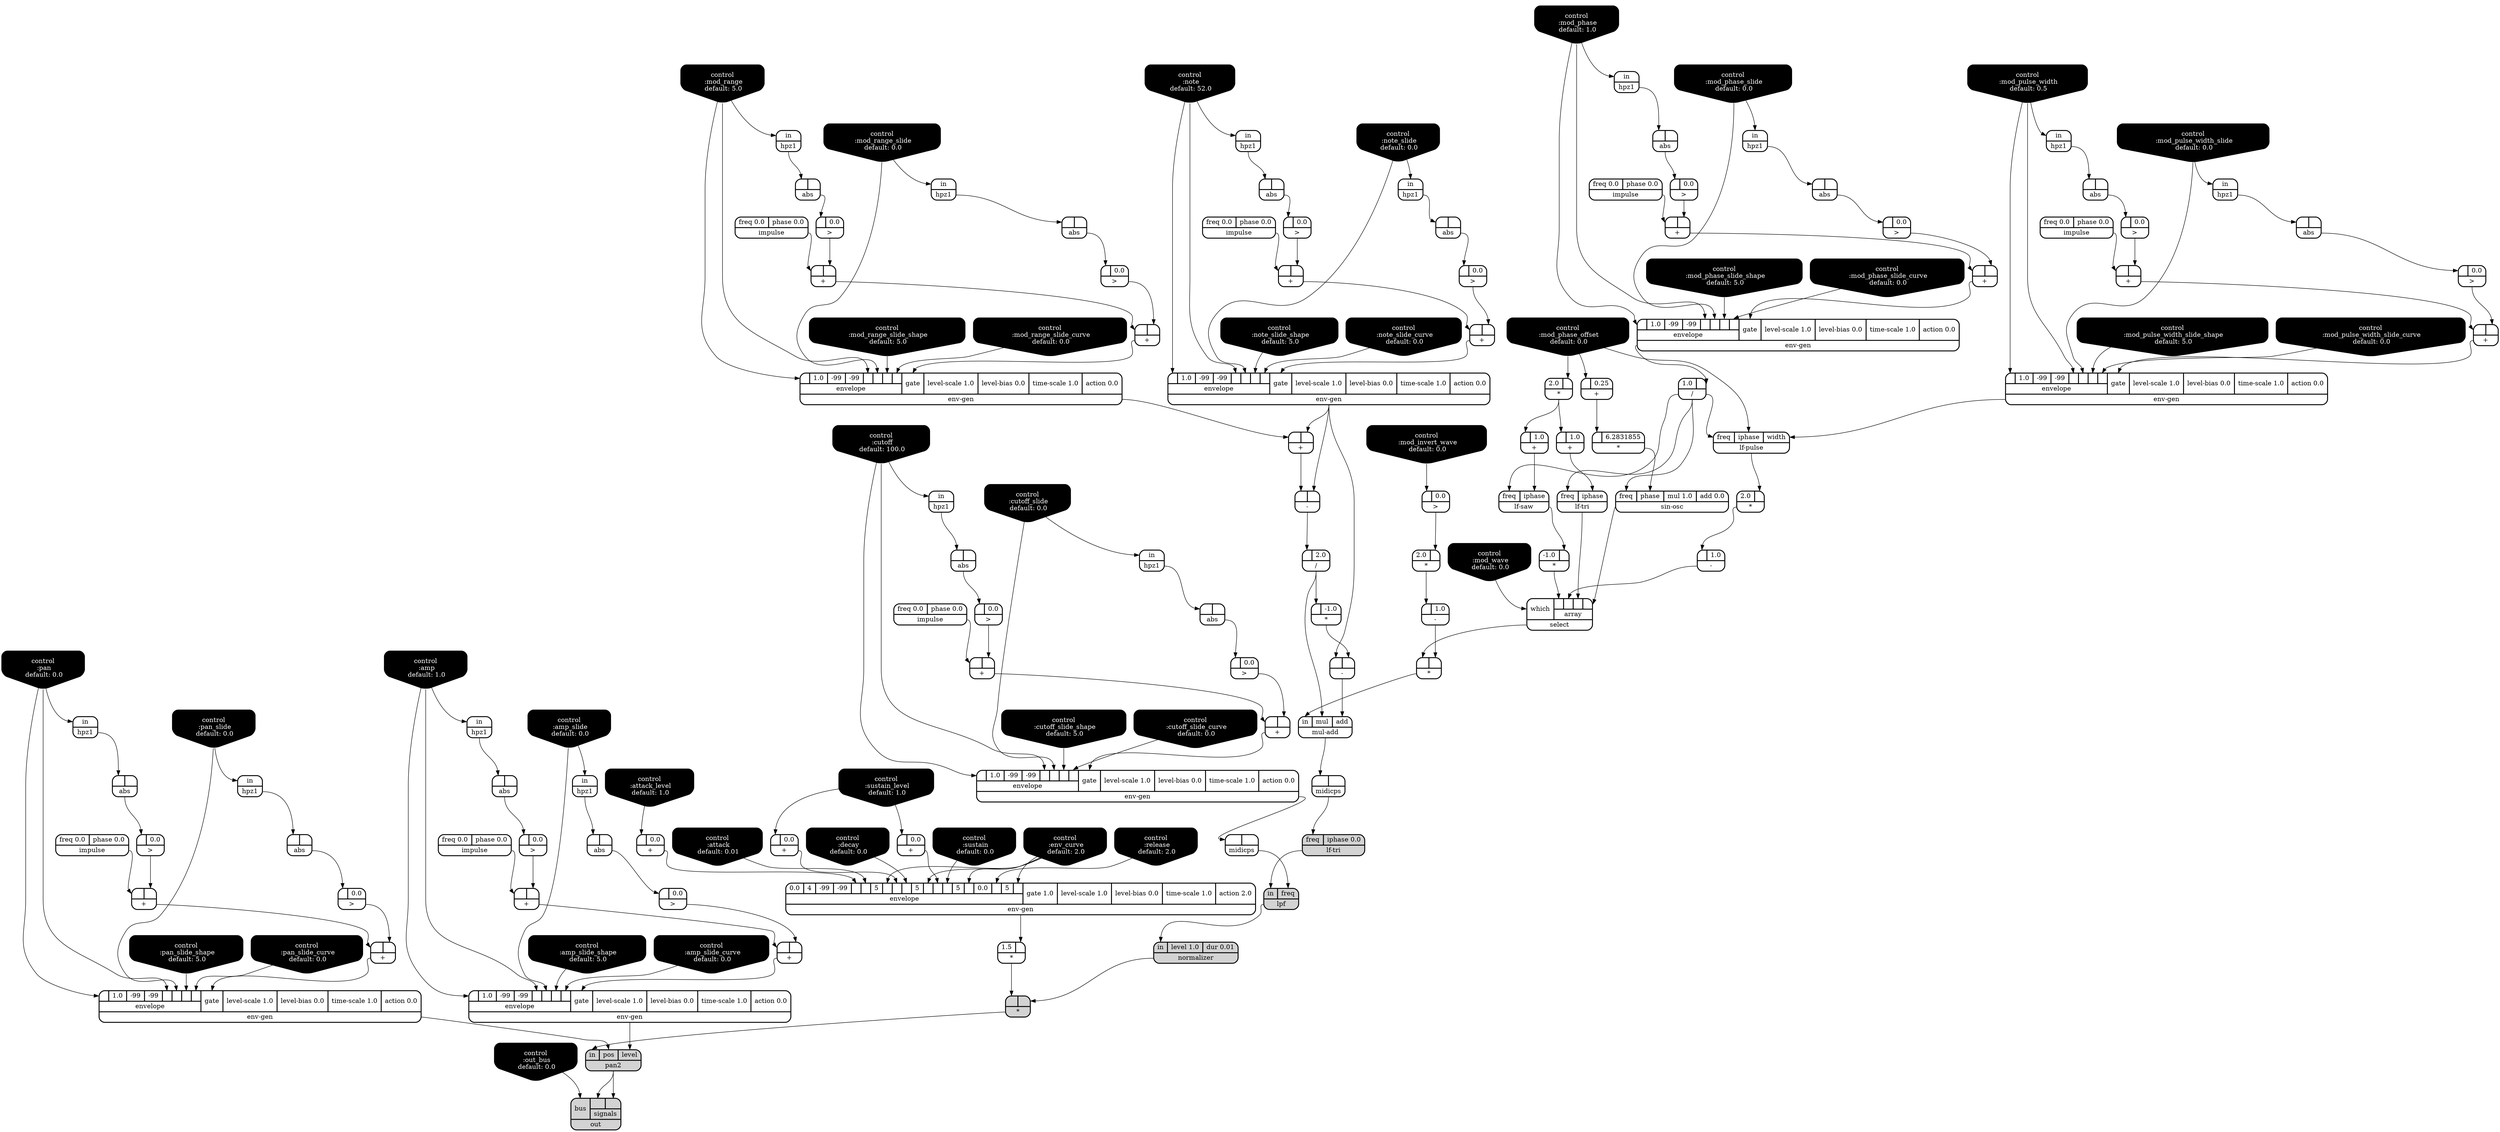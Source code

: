 digraph synthdef {
50 [label = "{{ <a> 2.0|<b> } |<__UG_NAME__>* }" style="bold, rounded" shape=record rankdir=LR];
83 [label = "{{ <a> -1.0|<b> } |<__UG_NAME__>* }" style="bold, rounded" shape=record rankdir=LR];
95 [label = "{{ <a> 2.0|<b> } |<__UG_NAME__>* }" style="bold, rounded" shape=record rankdir=LR];
99 [label = "{{ <a> |<b> 6.2831855} |<__UG_NAME__>* }" style="bold, rounded" shape=record rankdir=LR];
103 [label = "{{ <a> 2.0|<b> } |<__UG_NAME__>* }" style="bold, rounded" shape=record rankdir=LR];
105 [label = "{{ <a> |<b> } |<__UG_NAME__>* }" style="bold, rounded" shape=record rankdir=LR];
107 [label = "{{ <a> |<b> -1.0} |<__UG_NAME__>* }" style="bold, rounded" shape=record rankdir=LR];
130 [label = "{{ <a> 1.5|<b> } |<__UG_NAME__>* }" style="bold, rounded" shape=record rankdir=LR];
131 [label = "{{ <a> |<b> } |<__UG_NAME__>* }" style="filled, bold, rounded"  shape=record rankdir=LR];
46 [label = "{{ <a> |<b> } |<__UG_NAME__>+ }" style="bold, rounded" shape=record rankdir=LR];
49 [label = "{{ <a> |<b> 0.25} |<__UG_NAME__>+ }" style="bold, rounded" shape=record rankdir=LR];
55 [label = "{{ <a> |<b> } |<__UG_NAME__>+ }" style="bold, rounded" shape=record rankdir=LR];
59 [label = "{{ <a> |<b> } |<__UG_NAME__>+ }" style="bold, rounded" shape=record rankdir=LR];
65 [label = "{{ <a> |<b> } |<__UG_NAME__>+ }" style="bold, rounded" shape=record rankdir=LR];
69 [label = "{{ <a> |<b> } |<__UG_NAME__>+ }" style="bold, rounded" shape=record rankdir=LR];
71 [label = "{{ <a> |<b> } |<__UG_NAME__>+ }" style="bold, rounded" shape=record rankdir=LR];
76 [label = "{{ <a> |<b> } |<__UG_NAME__>+ }" style="bold, rounded" shape=record rankdir=LR];
78 [label = "{{ <a> |<b> } |<__UG_NAME__>+ }" style="bold, rounded" shape=record rankdir=LR];
81 [label = "{{ <a> |<b> 1.0} |<__UG_NAME__>+ }" style="bold, rounded" shape=record rankdir=LR];
88 [label = "{{ <a> |<b> } |<__UG_NAME__>+ }" style="bold, rounded" shape=record rankdir=LR];
92 [label = "{{ <a> |<b> } |<__UG_NAME__>+ }" style="bold, rounded" shape=record rankdir=LR];
97 [label = "{{ <a> |<b> 1.0} |<__UG_NAME__>+ }" style="bold, rounded" shape=record rankdir=LR];
116 [label = "{{ <a> |<b> } |<__UG_NAME__>+ }" style="bold, rounded" shape=record rankdir=LR];
120 [label = "{{ <a> |<b> } |<__UG_NAME__>+ }" style="bold, rounded" shape=record rankdir=LR];
126 [label = "{{ <a> |<b> 0.0} |<__UG_NAME__>+ }" style="bold, rounded" shape=record rankdir=LR];
127 [label = "{{ <a> |<b> 0.0} |<__UG_NAME__>+ }" style="bold, rounded" shape=record rankdir=LR];
128 [label = "{{ <a> |<b> 0.0} |<__UG_NAME__>+ }" style="bold, rounded" shape=record rankdir=LR];
135 [label = "{{ <a> |<b> } |<__UG_NAME__>+ }" style="bold, rounded" shape=record rankdir=LR];
137 [label = "{{ <a> |<b> } |<__UG_NAME__>+ }" style="bold, rounded" shape=record rankdir=LR];
142 [label = "{{ <a> |<b> } |<__UG_NAME__>+ }" style="bold, rounded" shape=record rankdir=LR];
77 [label = "{{ <a> |<b> } |<__UG_NAME__>- }" style="bold, rounded" shape=record rankdir=LR];
96 [label = "{{ <a> |<b> 1.0} |<__UG_NAME__>- }" style="bold, rounded" shape=record rankdir=LR];
104 [label = "{{ <a> |<b> 1.0} |<__UG_NAME__>- }" style="bold, rounded" shape=record rankdir=LR];
108 [label = "{{ <a> |<b> } |<__UG_NAME__>- }" style="bold, rounded" shape=record rankdir=LR];
80 [label = "{{ <a> 1.0|<b> } |<__UG_NAME__>/ }" style="bold, rounded" shape=record rankdir=LR];
106 [label = "{{ <a> |<b> 2.0} |<__UG_NAME__>/ }" style="bold, rounded" shape=record rankdir=LR];
41 [label = "{{ <a> |<b> 0.0} |<__UG_NAME__>\> }" style="bold, rounded" shape=record rankdir=LR];
45 [label = "{{ <a> |<b> 0.0} |<__UG_NAME__>\> }" style="bold, rounded" shape=record rankdir=LR];
54 [label = "{{ <a> |<b> 0.0} |<__UG_NAME__>\> }" style="bold, rounded" shape=record rankdir=LR];
58 [label = "{{ <a> |<b> 0.0} |<__UG_NAME__>\> }" style="bold, rounded" shape=record rankdir=LR];
64 [label = "{{ <a> |<b> 0.0} |<__UG_NAME__>\> }" style="bold, rounded" shape=record rankdir=LR];
68 [label = "{{ <a> |<b> 0.0} |<__UG_NAME__>\> }" style="bold, rounded" shape=record rankdir=LR];
75 [label = "{{ <a> |<b> 0.0} |<__UG_NAME__>\> }" style="bold, rounded" shape=record rankdir=LR];
87 [label = "{{ <a> |<b> 0.0} |<__UG_NAME__>\> }" style="bold, rounded" shape=record rankdir=LR];
91 [label = "{{ <a> |<b> 0.0} |<__UG_NAME__>\> }" style="bold, rounded" shape=record rankdir=LR];
102 [label = "{{ <a> |<b> 0.0} |<__UG_NAME__>\> }" style="bold, rounded" shape=record rankdir=LR];
115 [label = "{{ <a> |<b> 0.0} |<__UG_NAME__>\> }" style="bold, rounded" shape=record rankdir=LR];
119 [label = "{{ <a> |<b> 0.0} |<__UG_NAME__>\> }" style="bold, rounded" shape=record rankdir=LR];
134 [label = "{{ <a> |<b> 0.0} |<__UG_NAME__>\> }" style="bold, rounded" shape=record rankdir=LR];
136 [label = "{{ <a> |<b> 0.0} |<__UG_NAME__>\> }" style="bold, rounded" shape=record rankdir=LR];
141 [label = "{{ <a> |<b> 0.0} |<__UG_NAME__>\> }" style="bold, rounded" shape=record rankdir=LR];
40 [label = "{{ <a> |<b> } |<__UG_NAME__>abs }" style="bold, rounded" shape=record rankdir=LR];
44 [label = "{{ <a> |<b> } |<__UG_NAME__>abs }" style="bold, rounded" shape=record rankdir=LR];
48 [label = "{{ <a> |<b> } |<__UG_NAME__>abs }" style="bold, rounded" shape=record rankdir=LR];
53 [label = "{{ <a> |<b> } |<__UG_NAME__>abs }" style="bold, rounded" shape=record rankdir=LR];
57 [label = "{{ <a> |<b> } |<__UG_NAME__>abs }" style="bold, rounded" shape=record rankdir=LR];
63 [label = "{{ <a> |<b> } |<__UG_NAME__>abs }" style="bold, rounded" shape=record rankdir=LR];
67 [label = "{{ <a> |<b> } |<__UG_NAME__>abs }" style="bold, rounded" shape=record rankdir=LR];
74 [label = "{{ <a> |<b> } |<__UG_NAME__>abs }" style="bold, rounded" shape=record rankdir=LR];
86 [label = "{{ <a> |<b> } |<__UG_NAME__>abs }" style="bold, rounded" shape=record rankdir=LR];
90 [label = "{{ <a> |<b> } |<__UG_NAME__>abs }" style="bold, rounded" shape=record rankdir=LR];
111 [label = "{{ <a> |<b> } |<__UG_NAME__>abs }" style="bold, rounded" shape=record rankdir=LR];
118 [label = "{{ <a> |<b> } |<__UG_NAME__>abs }" style="bold, rounded" shape=record rankdir=LR];
133 [label = "{{ <a> |<b> } |<__UG_NAME__>abs }" style="bold, rounded" shape=record rankdir=LR];
140 [label = "{{ <a> |<b> } |<__UG_NAME__>abs }" style="bold, rounded" shape=record rankdir=LR];
0 [label = "control
 :note
 default: 52.0" shape=invhouse style="rounded, filled, bold" fillcolor=black fontcolor=white ]; 
1 [label = "control
 :note_slide
 default: 0.0" shape=invhouse style="rounded, filled, bold" fillcolor=black fontcolor=white ]; 
2 [label = "control
 :note_slide_shape
 default: 5.0" shape=invhouse style="rounded, filled, bold" fillcolor=black fontcolor=white ]; 
3 [label = "control
 :note_slide_curve
 default: 0.0" shape=invhouse style="rounded, filled, bold" fillcolor=black fontcolor=white ]; 
4 [label = "control
 :amp
 default: 1.0" shape=invhouse style="rounded, filled, bold" fillcolor=black fontcolor=white ]; 
5 [label = "control
 :amp_slide
 default: 0.0" shape=invhouse style="rounded, filled, bold" fillcolor=black fontcolor=white ]; 
6 [label = "control
 :amp_slide_shape
 default: 5.0" shape=invhouse style="rounded, filled, bold" fillcolor=black fontcolor=white ]; 
7 [label = "control
 :amp_slide_curve
 default: 0.0" shape=invhouse style="rounded, filled, bold" fillcolor=black fontcolor=white ]; 
8 [label = "control
 :pan
 default: 0.0" shape=invhouse style="rounded, filled, bold" fillcolor=black fontcolor=white ]; 
9 [label = "control
 :pan_slide
 default: 0.0" shape=invhouse style="rounded, filled, bold" fillcolor=black fontcolor=white ]; 
10 [label = "control
 :pan_slide_shape
 default: 5.0" shape=invhouse style="rounded, filled, bold" fillcolor=black fontcolor=white ]; 
11 [label = "control
 :pan_slide_curve
 default: 0.0" shape=invhouse style="rounded, filled, bold" fillcolor=black fontcolor=white ]; 
12 [label = "control
 :attack
 default: 0.01" shape=invhouse style="rounded, filled, bold" fillcolor=black fontcolor=white ]; 
13 [label = "control
 :decay
 default: 0.0" shape=invhouse style="rounded, filled, bold" fillcolor=black fontcolor=white ]; 
14 [label = "control
 :sustain
 default: 0.0" shape=invhouse style="rounded, filled, bold" fillcolor=black fontcolor=white ]; 
15 [label = "control
 :release
 default: 2.0" shape=invhouse style="rounded, filled, bold" fillcolor=black fontcolor=white ]; 
16 [label = "control
 :attack_level
 default: 1.0" shape=invhouse style="rounded, filled, bold" fillcolor=black fontcolor=white ]; 
17 [label = "control
 :sustain_level
 default: 1.0" shape=invhouse style="rounded, filled, bold" fillcolor=black fontcolor=white ]; 
18 [label = "control
 :env_curve
 default: 2.0" shape=invhouse style="rounded, filled, bold" fillcolor=black fontcolor=white ]; 
19 [label = "control
 :cutoff
 default: 100.0" shape=invhouse style="rounded, filled, bold" fillcolor=black fontcolor=white ]; 
20 [label = "control
 :cutoff_slide
 default: 0.0" shape=invhouse style="rounded, filled, bold" fillcolor=black fontcolor=white ]; 
21 [label = "control
 :cutoff_slide_shape
 default: 5.0" shape=invhouse style="rounded, filled, bold" fillcolor=black fontcolor=white ]; 
22 [label = "control
 :cutoff_slide_curve
 default: 0.0" shape=invhouse style="rounded, filled, bold" fillcolor=black fontcolor=white ]; 
23 [label = "control
 :mod_phase
 default: 1.0" shape=invhouse style="rounded, filled, bold" fillcolor=black fontcolor=white ]; 
24 [label = "control
 :mod_phase_slide
 default: 0.0" shape=invhouse style="rounded, filled, bold" fillcolor=black fontcolor=white ]; 
25 [label = "control
 :mod_phase_slide_shape
 default: 5.0" shape=invhouse style="rounded, filled, bold" fillcolor=black fontcolor=white ]; 
26 [label = "control
 :mod_phase_slide_curve
 default: 0.0" shape=invhouse style="rounded, filled, bold" fillcolor=black fontcolor=white ]; 
27 [label = "control
 :mod_range
 default: 5.0" shape=invhouse style="rounded, filled, bold" fillcolor=black fontcolor=white ]; 
28 [label = "control
 :mod_range_slide
 default: 0.0" shape=invhouse style="rounded, filled, bold" fillcolor=black fontcolor=white ]; 
29 [label = "control
 :mod_range_slide_shape
 default: 5.0" shape=invhouse style="rounded, filled, bold" fillcolor=black fontcolor=white ]; 
30 [label = "control
 :mod_range_slide_curve
 default: 0.0" shape=invhouse style="rounded, filled, bold" fillcolor=black fontcolor=white ]; 
31 [label = "control
 :mod_pulse_width
 default: 0.5" shape=invhouse style="rounded, filled, bold" fillcolor=black fontcolor=white ]; 
32 [label = "control
 :mod_pulse_width_slide
 default: 0.0" shape=invhouse style="rounded, filled, bold" fillcolor=black fontcolor=white ]; 
33 [label = "control
 :mod_pulse_width_slide_shape
 default: 5.0" shape=invhouse style="rounded, filled, bold" fillcolor=black fontcolor=white ]; 
34 [label = "control
 :mod_pulse_width_slide_curve
 default: 0.0" shape=invhouse style="rounded, filled, bold" fillcolor=black fontcolor=white ]; 
35 [label = "control
 :mod_phase_offset
 default: 0.0" shape=invhouse style="rounded, filled, bold" fillcolor=black fontcolor=white ]; 
36 [label = "control
 :mod_wave
 default: 0.0" shape=invhouse style="rounded, filled, bold" fillcolor=black fontcolor=white ]; 
37 [label = "control
 :mod_invert_wave
 default: 0.0" shape=invhouse style="rounded, filled, bold" fillcolor=black fontcolor=white ]; 
38 [label = "control
 :out_bus
 default: 0.0" shape=invhouse style="rounded, filled, bold" fillcolor=black fontcolor=white ]; 
60 [label = "{{ {{<envelope___control___0>|1.0|-99|-99|<envelope___control___4>|<envelope___control___5>|<envelope___control___6>|<envelope___control___7>}|envelope}|<gate> gate|<level____scale> level-scale 1.0|<level____bias> level-bias 0.0|<time____scale> time-scale 1.0|<action> action 0.0} |<__UG_NAME__>env-gen }" style="bold, rounded" shape=record rankdir=LR];
70 [label = "{{ {{<envelope___control___0>|1.0|-99|-99|<envelope___control___4>|<envelope___control___5>|<envelope___control___6>|<envelope___control___7>}|envelope}|<gate> gate|<level____scale> level-scale 1.0|<level____bias> level-bias 0.0|<time____scale> time-scale 1.0|<action> action 0.0} |<__UG_NAME__>env-gen }" style="bold, rounded" shape=record rankdir=LR];
79 [label = "{{ {{<envelope___control___0>|1.0|-99|-99|<envelope___control___4>|<envelope___control___5>|<envelope___control___6>|<envelope___control___7>}|envelope}|<gate> gate|<level____scale> level-scale 1.0|<level____bias> level-bias 0.0|<time____scale> time-scale 1.0|<action> action 0.0} |<__UG_NAME__>env-gen }" style="bold, rounded" shape=record rankdir=LR];
93 [label = "{{ {{<envelope___control___0>|1.0|-99|-99|<envelope___control___4>|<envelope___control___5>|<envelope___control___6>|<envelope___control___7>}|envelope}|<gate> gate|<level____scale> level-scale 1.0|<level____bias> level-bias 0.0|<time____scale> time-scale 1.0|<action> action 0.0} |<__UG_NAME__>env-gen }" style="bold, rounded" shape=record rankdir=LR];
121 [label = "{{ {{<envelope___control___0>|1.0|-99|-99|<envelope___control___4>|<envelope___control___5>|<envelope___control___6>|<envelope___control___7>}|envelope}|<gate> gate|<level____scale> level-scale 1.0|<level____bias> level-bias 0.0|<time____scale> time-scale 1.0|<action> action 0.0} |<__UG_NAME__>env-gen }" style="bold, rounded" shape=record rankdir=LR];
129 [label = "{{ {{0.0|4|-99|-99|<envelope___binary____op____u____gen___4>|<envelope___control___5>|5|<envelope___control___7>|<envelope___binary____op____u____gen___8>|<envelope___control___9>|5|<envelope___control___11>|<envelope___binary____op____u____gen___12>|<envelope___control___13>|5|<envelope___control___15>|0.0|<envelope___control___17>|5|<envelope___control___19>}|envelope}|<gate> gate 1.0|<level____scale> level-scale 1.0|<level____bias> level-bias 0.0|<time____scale> time-scale 1.0|<action> action 2.0} |<__UG_NAME__>env-gen }" style="bold, rounded" shape=record rankdir=LR];
138 [label = "{{ {{<envelope___control___0>|1.0|-99|-99|<envelope___control___4>|<envelope___control___5>|<envelope___control___6>|<envelope___control___7>}|envelope}|<gate> gate|<level____scale> level-scale 1.0|<level____bias> level-bias 0.0|<time____scale> time-scale 1.0|<action> action 0.0} |<__UG_NAME__>env-gen }" style="bold, rounded" shape=record rankdir=LR];
143 [label = "{{ {{<envelope___control___0>|1.0|-99|-99|<envelope___control___4>|<envelope___control___5>|<envelope___control___6>|<envelope___control___7>}|envelope}|<gate> gate|<level____scale> level-scale 1.0|<level____bias> level-bias 0.0|<time____scale> time-scale 1.0|<action> action 0.0} |<__UG_NAME__>env-gen }" style="bold, rounded" shape=record rankdir=LR];
39 [label = "{{ <in> in} |<__UG_NAME__>hpz1 }" style="bold, rounded" shape=record rankdir=LR];
43 [label = "{{ <in> in} |<__UG_NAME__>hpz1 }" style="bold, rounded" shape=record rankdir=LR];
47 [label = "{{ <in> in} |<__UG_NAME__>hpz1 }" style="bold, rounded" shape=record rankdir=LR];
52 [label = "{{ <in> in} |<__UG_NAME__>hpz1 }" style="bold, rounded" shape=record rankdir=LR];
56 [label = "{{ <in> in} |<__UG_NAME__>hpz1 }" style="bold, rounded" shape=record rankdir=LR];
62 [label = "{{ <in> in} |<__UG_NAME__>hpz1 }" style="bold, rounded" shape=record rankdir=LR];
66 [label = "{{ <in> in} |<__UG_NAME__>hpz1 }" style="bold, rounded" shape=record rankdir=LR];
73 [label = "{{ <in> in} |<__UG_NAME__>hpz1 }" style="bold, rounded" shape=record rankdir=LR];
85 [label = "{{ <in> in} |<__UG_NAME__>hpz1 }" style="bold, rounded" shape=record rankdir=LR];
89 [label = "{{ <in> in} |<__UG_NAME__>hpz1 }" style="bold, rounded" shape=record rankdir=LR];
110 [label = "{{ <in> in} |<__UG_NAME__>hpz1 }" style="bold, rounded" shape=record rankdir=LR];
117 [label = "{{ <in> in} |<__UG_NAME__>hpz1 }" style="bold, rounded" shape=record rankdir=LR];
132 [label = "{{ <in> in} |<__UG_NAME__>hpz1 }" style="bold, rounded" shape=record rankdir=LR];
139 [label = "{{ <in> in} |<__UG_NAME__>hpz1 }" style="bold, rounded" shape=record rankdir=LR];
42 [label = "{{ <freq> freq 0.0|<phase> phase 0.0} |<__UG_NAME__>impulse }" style="bold, rounded" shape=record rankdir=LR];
51 [label = "{{ <freq> freq 0.0|<phase> phase 0.0} |<__UG_NAME__>impulse }" style="bold, rounded" shape=record rankdir=LR];
61 [label = "{{ <freq> freq 0.0|<phase> phase 0.0} |<__UG_NAME__>impulse }" style="bold, rounded" shape=record rankdir=LR];
72 [label = "{{ <freq> freq 0.0|<phase> phase 0.0} |<__UG_NAME__>impulse }" style="bold, rounded" shape=record rankdir=LR];
84 [label = "{{ <freq> freq 0.0|<phase> phase 0.0} |<__UG_NAME__>impulse }" style="bold, rounded" shape=record rankdir=LR];
114 [label = "{{ <freq> freq 0.0|<phase> phase 0.0} |<__UG_NAME__>impulse }" style="bold, rounded" shape=record rankdir=LR];
125 [label = "{{ <freq> freq 0.0|<phase> phase 0.0} |<__UG_NAME__>impulse }" style="bold, rounded" shape=record rankdir=LR];
94 [label = "{{ <freq> freq|<iphase> iphase|<width> width} |<__UG_NAME__>lf-pulse }" style="bold, rounded" shape=record rankdir=LR];
82 [label = "{{ <freq> freq|<iphase> iphase} |<__UG_NAME__>lf-saw }" style="bold, rounded" shape=record rankdir=LR];
98 [label = "{{ <freq> freq|<iphase> iphase} |<__UG_NAME__>lf-tri }" style="bold, rounded" shape=record rankdir=LR];
113 [label = "{{ <freq> freq|<iphase> iphase 0.0} |<__UG_NAME__>lf-tri }" style="filled, bold, rounded"  shape=record rankdir=LR];
123 [label = "{{ <in> in|<freq> freq} |<__UG_NAME__>lpf }" style="filled, bold, rounded"  shape=record rankdir=LR];
112 [label = "{{ <a> |<b> } |<__UG_NAME__>midicps }" style="bold, rounded" shape=record rankdir=LR];
122 [label = "{{ <a> |<b> } |<__UG_NAME__>midicps }" style="bold, rounded" shape=record rankdir=LR];
109 [label = "{{ <in> in|<mul> mul|<add> add} |<__UG_NAME__>mul-add }" style="bold, rounded" shape=record rankdir=LR];
124 [label = "{{ <in> in|<level> level 1.0|<dur> dur 0.01} |<__UG_NAME__>normalizer }" style="filled, bold, rounded"  shape=record rankdir=LR];
145 [label = "{{ <bus> bus|{{<signals___pan2___0>|<signals___pan2___1>}|signals}} |<__UG_NAME__>out }" style="filled, bold, rounded"  shape=record rankdir=LR];
144 [label = "{{ <in> in|<pos> pos|<level> level} |<__UG_NAME__>pan2 }" style="filled, bold, rounded"  shape=record rankdir=LR];
101 [label = "{{ <which> which|{{<array___binary____op____u____gen___0>|<array___binary____op____u____gen___1>|<array___lf____tri___2>|<array___sin____osc___3>}|array}} |<__UG_NAME__>select }" style="bold, rounded" shape=record rankdir=LR];
100 [label = "{{ <freq> freq|<phase> phase|<mul> mul 1.0|<add> add 0.0} |<__UG_NAME__>sin-osc }" style="bold, rounded" shape=record rankdir=LR];

35:__UG_NAME__ -> 50:b ;
82:__UG_NAME__ -> 83:b ;
94:__UG_NAME__ -> 95:b ;
49:__UG_NAME__ -> 99:a ;
102:__UG_NAME__ -> 103:b ;
104:__UG_NAME__ -> 105:b ;
101:__UG_NAME__ -> 105:a ;
106:__UG_NAME__ -> 107:a ;
129:__UG_NAME__ -> 130:b ;
124:__UG_NAME__ -> 131:b ;
130:__UG_NAME__ -> 131:a ;
45:__UG_NAME__ -> 46:b ;
42:__UG_NAME__ -> 46:a ;
35:__UG_NAME__ -> 49:a ;
54:__UG_NAME__ -> 55:b ;
51:__UG_NAME__ -> 55:a ;
58:__UG_NAME__ -> 59:b ;
55:__UG_NAME__ -> 59:a ;
64:__UG_NAME__ -> 65:b ;
61:__UG_NAME__ -> 65:a ;
68:__UG_NAME__ -> 69:b ;
65:__UG_NAME__ -> 69:a ;
70:__UG_NAME__ -> 71:b ;
60:__UG_NAME__ -> 71:a ;
75:__UG_NAME__ -> 76:b ;
72:__UG_NAME__ -> 76:a ;
41:__UG_NAME__ -> 78:b ;
46:__UG_NAME__ -> 78:a ;
50:__UG_NAME__ -> 81:a ;
87:__UG_NAME__ -> 88:b ;
84:__UG_NAME__ -> 88:a ;
91:__UG_NAME__ -> 92:b ;
88:__UG_NAME__ -> 92:a ;
50:__UG_NAME__ -> 97:a ;
115:__UG_NAME__ -> 116:b ;
114:__UG_NAME__ -> 116:a ;
119:__UG_NAME__ -> 120:b ;
116:__UG_NAME__ -> 120:a ;
16:__UG_NAME__ -> 126:a ;
17:__UG_NAME__ -> 127:a ;
17:__UG_NAME__ -> 128:a ;
134:__UG_NAME__ -> 135:b ;
125:__UG_NAME__ -> 135:a ;
136:__UG_NAME__ -> 137:b ;
135:__UG_NAME__ -> 137:a ;
141:__UG_NAME__ -> 142:b ;
76:__UG_NAME__ -> 142:a ;
70:__UG_NAME__ -> 77:b ;
71:__UG_NAME__ -> 77:a ;
95:__UG_NAME__ -> 96:a ;
103:__UG_NAME__ -> 104:a ;
107:__UG_NAME__ -> 108:b ;
70:__UG_NAME__ -> 108:a ;
79:__UG_NAME__ -> 80:b ;
77:__UG_NAME__ -> 106:a ;
40:__UG_NAME__ -> 41:a ;
44:__UG_NAME__ -> 45:a ;
53:__UG_NAME__ -> 54:a ;
57:__UG_NAME__ -> 58:a ;
63:__UG_NAME__ -> 64:a ;
67:__UG_NAME__ -> 68:a ;
74:__UG_NAME__ -> 75:a ;
86:__UG_NAME__ -> 87:a ;
90:__UG_NAME__ -> 91:a ;
37:__UG_NAME__ -> 102:a ;
48:__UG_NAME__ -> 115:a ;
118:__UG_NAME__ -> 119:a ;
133:__UG_NAME__ -> 134:a ;
111:__UG_NAME__ -> 136:a ;
140:__UG_NAME__ -> 141:a ;
39:__UG_NAME__ -> 40:a ;
43:__UG_NAME__ -> 44:a ;
47:__UG_NAME__ -> 48:a ;
52:__UG_NAME__ -> 53:a ;
56:__UG_NAME__ -> 57:a ;
62:__UG_NAME__ -> 63:a ;
66:__UG_NAME__ -> 67:a ;
73:__UG_NAME__ -> 74:a ;
85:__UG_NAME__ -> 86:a ;
89:__UG_NAME__ -> 90:a ;
110:__UG_NAME__ -> 111:a ;
117:__UG_NAME__ -> 118:a ;
132:__UG_NAME__ -> 133:a ;
139:__UG_NAME__ -> 140:a ;
59:__UG_NAME__ -> 60:gate ;
27:__UG_NAME__ -> 60:envelope___control___0 ;
27:__UG_NAME__ -> 60:envelope___control___4 ;
28:__UG_NAME__ -> 60:envelope___control___5 ;
29:__UG_NAME__ -> 60:envelope___control___6 ;
30:__UG_NAME__ -> 60:envelope___control___7 ;
69:__UG_NAME__ -> 70:gate ;
0:__UG_NAME__ -> 70:envelope___control___0 ;
0:__UG_NAME__ -> 70:envelope___control___4 ;
1:__UG_NAME__ -> 70:envelope___control___5 ;
2:__UG_NAME__ -> 70:envelope___control___6 ;
3:__UG_NAME__ -> 70:envelope___control___7 ;
78:__UG_NAME__ -> 79:gate ;
23:__UG_NAME__ -> 79:envelope___control___0 ;
23:__UG_NAME__ -> 79:envelope___control___4 ;
24:__UG_NAME__ -> 79:envelope___control___5 ;
25:__UG_NAME__ -> 79:envelope___control___6 ;
26:__UG_NAME__ -> 79:envelope___control___7 ;
92:__UG_NAME__ -> 93:gate ;
31:__UG_NAME__ -> 93:envelope___control___0 ;
31:__UG_NAME__ -> 93:envelope___control___4 ;
32:__UG_NAME__ -> 93:envelope___control___5 ;
33:__UG_NAME__ -> 93:envelope___control___6 ;
34:__UG_NAME__ -> 93:envelope___control___7 ;
120:__UG_NAME__ -> 121:gate ;
19:__UG_NAME__ -> 121:envelope___control___0 ;
19:__UG_NAME__ -> 121:envelope___control___4 ;
20:__UG_NAME__ -> 121:envelope___control___5 ;
21:__UG_NAME__ -> 121:envelope___control___6 ;
22:__UG_NAME__ -> 121:envelope___control___7 ;
126:__UG_NAME__ -> 129:envelope___binary____op____u____gen___4 ;
12:__UG_NAME__ -> 129:envelope___control___5 ;
18:__UG_NAME__ -> 129:envelope___control___7 ;
127:__UG_NAME__ -> 129:envelope___binary____op____u____gen___8 ;
13:__UG_NAME__ -> 129:envelope___control___9 ;
18:__UG_NAME__ -> 129:envelope___control___11 ;
128:__UG_NAME__ -> 129:envelope___binary____op____u____gen___12 ;
14:__UG_NAME__ -> 129:envelope___control___13 ;
18:__UG_NAME__ -> 129:envelope___control___15 ;
15:__UG_NAME__ -> 129:envelope___control___17 ;
18:__UG_NAME__ -> 129:envelope___control___19 ;
137:__UG_NAME__ -> 138:gate ;
8:__UG_NAME__ -> 138:envelope___control___0 ;
8:__UG_NAME__ -> 138:envelope___control___4 ;
9:__UG_NAME__ -> 138:envelope___control___5 ;
10:__UG_NAME__ -> 138:envelope___control___6 ;
11:__UG_NAME__ -> 138:envelope___control___7 ;
142:__UG_NAME__ -> 143:gate ;
4:__UG_NAME__ -> 143:envelope___control___0 ;
4:__UG_NAME__ -> 143:envelope___control___4 ;
5:__UG_NAME__ -> 143:envelope___control___5 ;
6:__UG_NAME__ -> 143:envelope___control___6 ;
7:__UG_NAME__ -> 143:envelope___control___7 ;
24:__UG_NAME__ -> 39:in ;
23:__UG_NAME__ -> 43:in ;
19:__UG_NAME__ -> 47:in ;
27:__UG_NAME__ -> 52:in ;
28:__UG_NAME__ -> 56:in ;
0:__UG_NAME__ -> 62:in ;
1:__UG_NAME__ -> 66:in ;
4:__UG_NAME__ -> 73:in ;
31:__UG_NAME__ -> 85:in ;
32:__UG_NAME__ -> 89:in ;
9:__UG_NAME__ -> 110:in ;
20:__UG_NAME__ -> 117:in ;
8:__UG_NAME__ -> 132:in ;
5:__UG_NAME__ -> 139:in ;
93:__UG_NAME__ -> 94:width ;
35:__UG_NAME__ -> 94:iphase ;
80:__UG_NAME__ -> 94:freq ;
81:__UG_NAME__ -> 82:iphase ;
80:__UG_NAME__ -> 82:freq ;
97:__UG_NAME__ -> 98:iphase ;
80:__UG_NAME__ -> 98:freq ;
112:__UG_NAME__ -> 113:freq ;
122:__UG_NAME__ -> 123:freq ;
113:__UG_NAME__ -> 123:in ;
109:__UG_NAME__ -> 112:a ;
121:__UG_NAME__ -> 122:a ;
108:__UG_NAME__ -> 109:add ;
106:__UG_NAME__ -> 109:mul ;
105:__UG_NAME__ -> 109:in ;
123:__UG_NAME__ -> 124:in ;
144:__UG_NAME__ -> 145:signals___pan2___0 ;
144:__UG_NAME__ -> 145:signals___pan2___1 ;
38:__UG_NAME__ -> 145:bus ;
143:__UG_NAME__ -> 144:level ;
138:__UG_NAME__ -> 144:pos ;
131:__UG_NAME__ -> 144:in ;
83:__UG_NAME__ -> 101:array___binary____op____u____gen___0 ;
96:__UG_NAME__ -> 101:array___binary____op____u____gen___1 ;
98:__UG_NAME__ -> 101:array___lf____tri___2 ;
100:__UG_NAME__ -> 101:array___sin____osc___3 ;
36:__UG_NAME__ -> 101:which ;
99:__UG_NAME__ -> 100:phase ;
80:__UG_NAME__ -> 100:freq ;

}